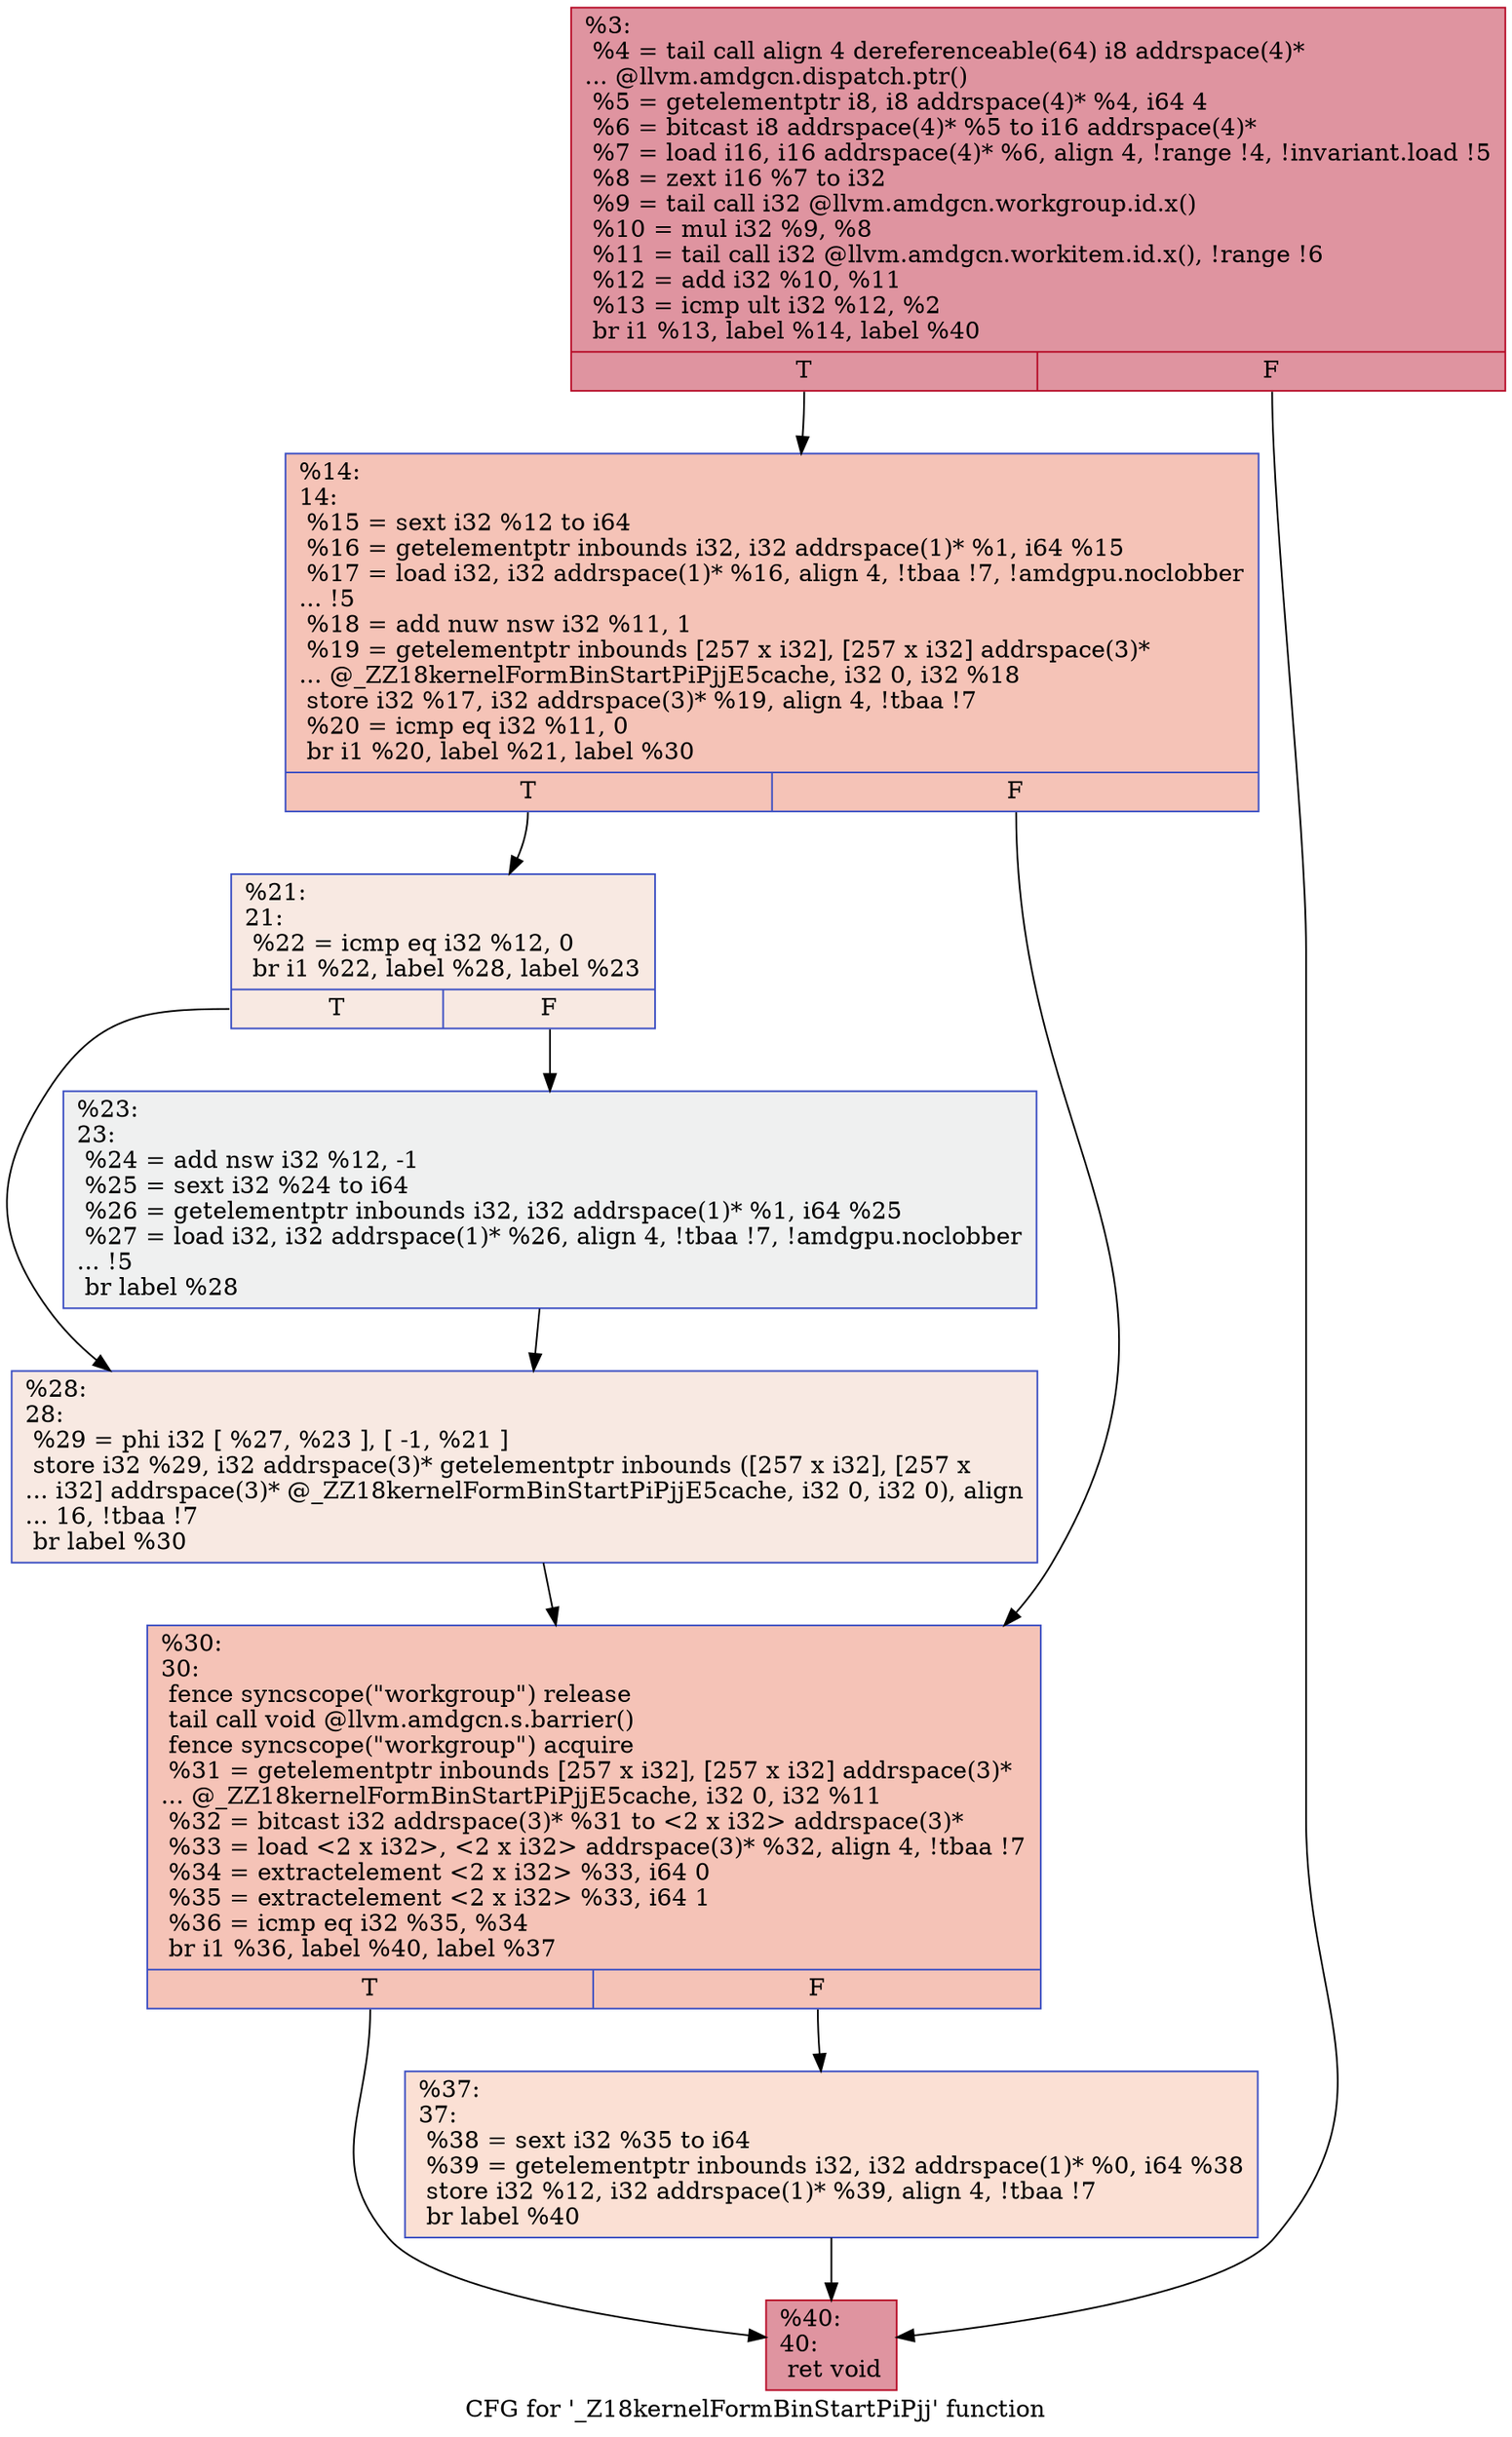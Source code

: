 digraph "CFG for '_Z18kernelFormBinStartPiPjj' function" {
	label="CFG for '_Z18kernelFormBinStartPiPjj' function";

	Node0x57912a0 [shape=record,color="#b70d28ff", style=filled, fillcolor="#b70d2870",label="{%3:\l  %4 = tail call align 4 dereferenceable(64) i8 addrspace(4)*\l... @llvm.amdgcn.dispatch.ptr()\l  %5 = getelementptr i8, i8 addrspace(4)* %4, i64 4\l  %6 = bitcast i8 addrspace(4)* %5 to i16 addrspace(4)*\l  %7 = load i16, i16 addrspace(4)* %6, align 4, !range !4, !invariant.load !5\l  %8 = zext i16 %7 to i32\l  %9 = tail call i32 @llvm.amdgcn.workgroup.id.x()\l  %10 = mul i32 %9, %8\l  %11 = tail call i32 @llvm.amdgcn.workitem.id.x(), !range !6\l  %12 = add i32 %10, %11\l  %13 = icmp ult i32 %12, %2\l  br i1 %13, label %14, label %40\l|{<s0>T|<s1>F}}"];
	Node0x57912a0:s0 -> Node0x57931a0;
	Node0x57912a0:s1 -> Node0x5793230;
	Node0x57931a0 [shape=record,color="#3d50c3ff", style=filled, fillcolor="#e8765c70",label="{%14:\l14:                                               \l  %15 = sext i32 %12 to i64\l  %16 = getelementptr inbounds i32, i32 addrspace(1)* %1, i64 %15\l  %17 = load i32, i32 addrspace(1)* %16, align 4, !tbaa !7, !amdgpu.noclobber\l... !5\l  %18 = add nuw nsw i32 %11, 1\l  %19 = getelementptr inbounds [257 x i32], [257 x i32] addrspace(3)*\l... @_ZZ18kernelFormBinStartPiPjjE5cache, i32 0, i32 %18\l  store i32 %17, i32 addrspace(3)* %19, align 4, !tbaa !7\l  %20 = icmp eq i32 %11, 0\l  br i1 %20, label %21, label %30\l|{<s0>T|<s1>F}}"];
	Node0x57931a0:s0 -> Node0x5793e00;
	Node0x57931a0:s1 -> Node0x5794670;
	Node0x5793e00 [shape=record,color="#3d50c3ff", style=filled, fillcolor="#efcebd70",label="{%21:\l21:                                               \l  %22 = icmp eq i32 %12, 0\l  br i1 %22, label %28, label %23\l|{<s0>T|<s1>F}}"];
	Node0x5793e00:s0 -> Node0x5794840;
	Node0x5793e00:s1 -> Node0x5794890;
	Node0x5794890 [shape=record,color="#3d50c3ff", style=filled, fillcolor="#dbdcde70",label="{%23:\l23:                                               \l  %24 = add nsw i32 %12, -1\l  %25 = sext i32 %24 to i64\l  %26 = getelementptr inbounds i32, i32 addrspace(1)* %1, i64 %25\l  %27 = load i32, i32 addrspace(1)* %26, align 4, !tbaa !7, !amdgpu.noclobber\l... !5\l  br label %28\l}"];
	Node0x5794890 -> Node0x5794840;
	Node0x5794840 [shape=record,color="#3d50c3ff", style=filled, fillcolor="#efcebd70",label="{%28:\l28:                                               \l  %29 = phi i32 [ %27, %23 ], [ -1, %21 ]\l  store i32 %29, i32 addrspace(3)* getelementptr inbounds ([257 x i32], [257 x\l... i32] addrspace(3)* @_ZZ18kernelFormBinStartPiPjjE5cache, i32 0, i32 0), align\l... 16, !tbaa !7\l  br label %30\l}"];
	Node0x5794840 -> Node0x5794670;
	Node0x5794670 [shape=record,color="#3d50c3ff", style=filled, fillcolor="#e8765c70",label="{%30:\l30:                                               \l  fence syncscope(\"workgroup\") release\l  tail call void @llvm.amdgcn.s.barrier()\l  fence syncscope(\"workgroup\") acquire\l  %31 = getelementptr inbounds [257 x i32], [257 x i32] addrspace(3)*\l... @_ZZ18kernelFormBinStartPiPjjE5cache, i32 0, i32 %11\l  %32 = bitcast i32 addrspace(3)* %31 to \<2 x i32\> addrspace(3)*\l  %33 = load \<2 x i32\>, \<2 x i32\> addrspace(3)* %32, align 4, !tbaa !7\l  %34 = extractelement \<2 x i32\> %33, i64 0\l  %35 = extractelement \<2 x i32\> %33, i64 1\l  %36 = icmp eq i32 %35, %34\l  br i1 %36, label %40, label %37\l|{<s0>T|<s1>F}}"];
	Node0x5794670:s0 -> Node0x5793230;
	Node0x5794670:s1 -> Node0x57953e0;
	Node0x57953e0 [shape=record,color="#3d50c3ff", style=filled, fillcolor="#f7b99e70",label="{%37:\l37:                                               \l  %38 = sext i32 %35 to i64\l  %39 = getelementptr inbounds i32, i32 addrspace(1)* %0, i64 %38\l  store i32 %12, i32 addrspace(1)* %39, align 4, !tbaa !7\l  br label %40\l}"];
	Node0x57953e0 -> Node0x5793230;
	Node0x5793230 [shape=record,color="#b70d28ff", style=filled, fillcolor="#b70d2870",label="{%40:\l40:                                               \l  ret void\l}"];
}
